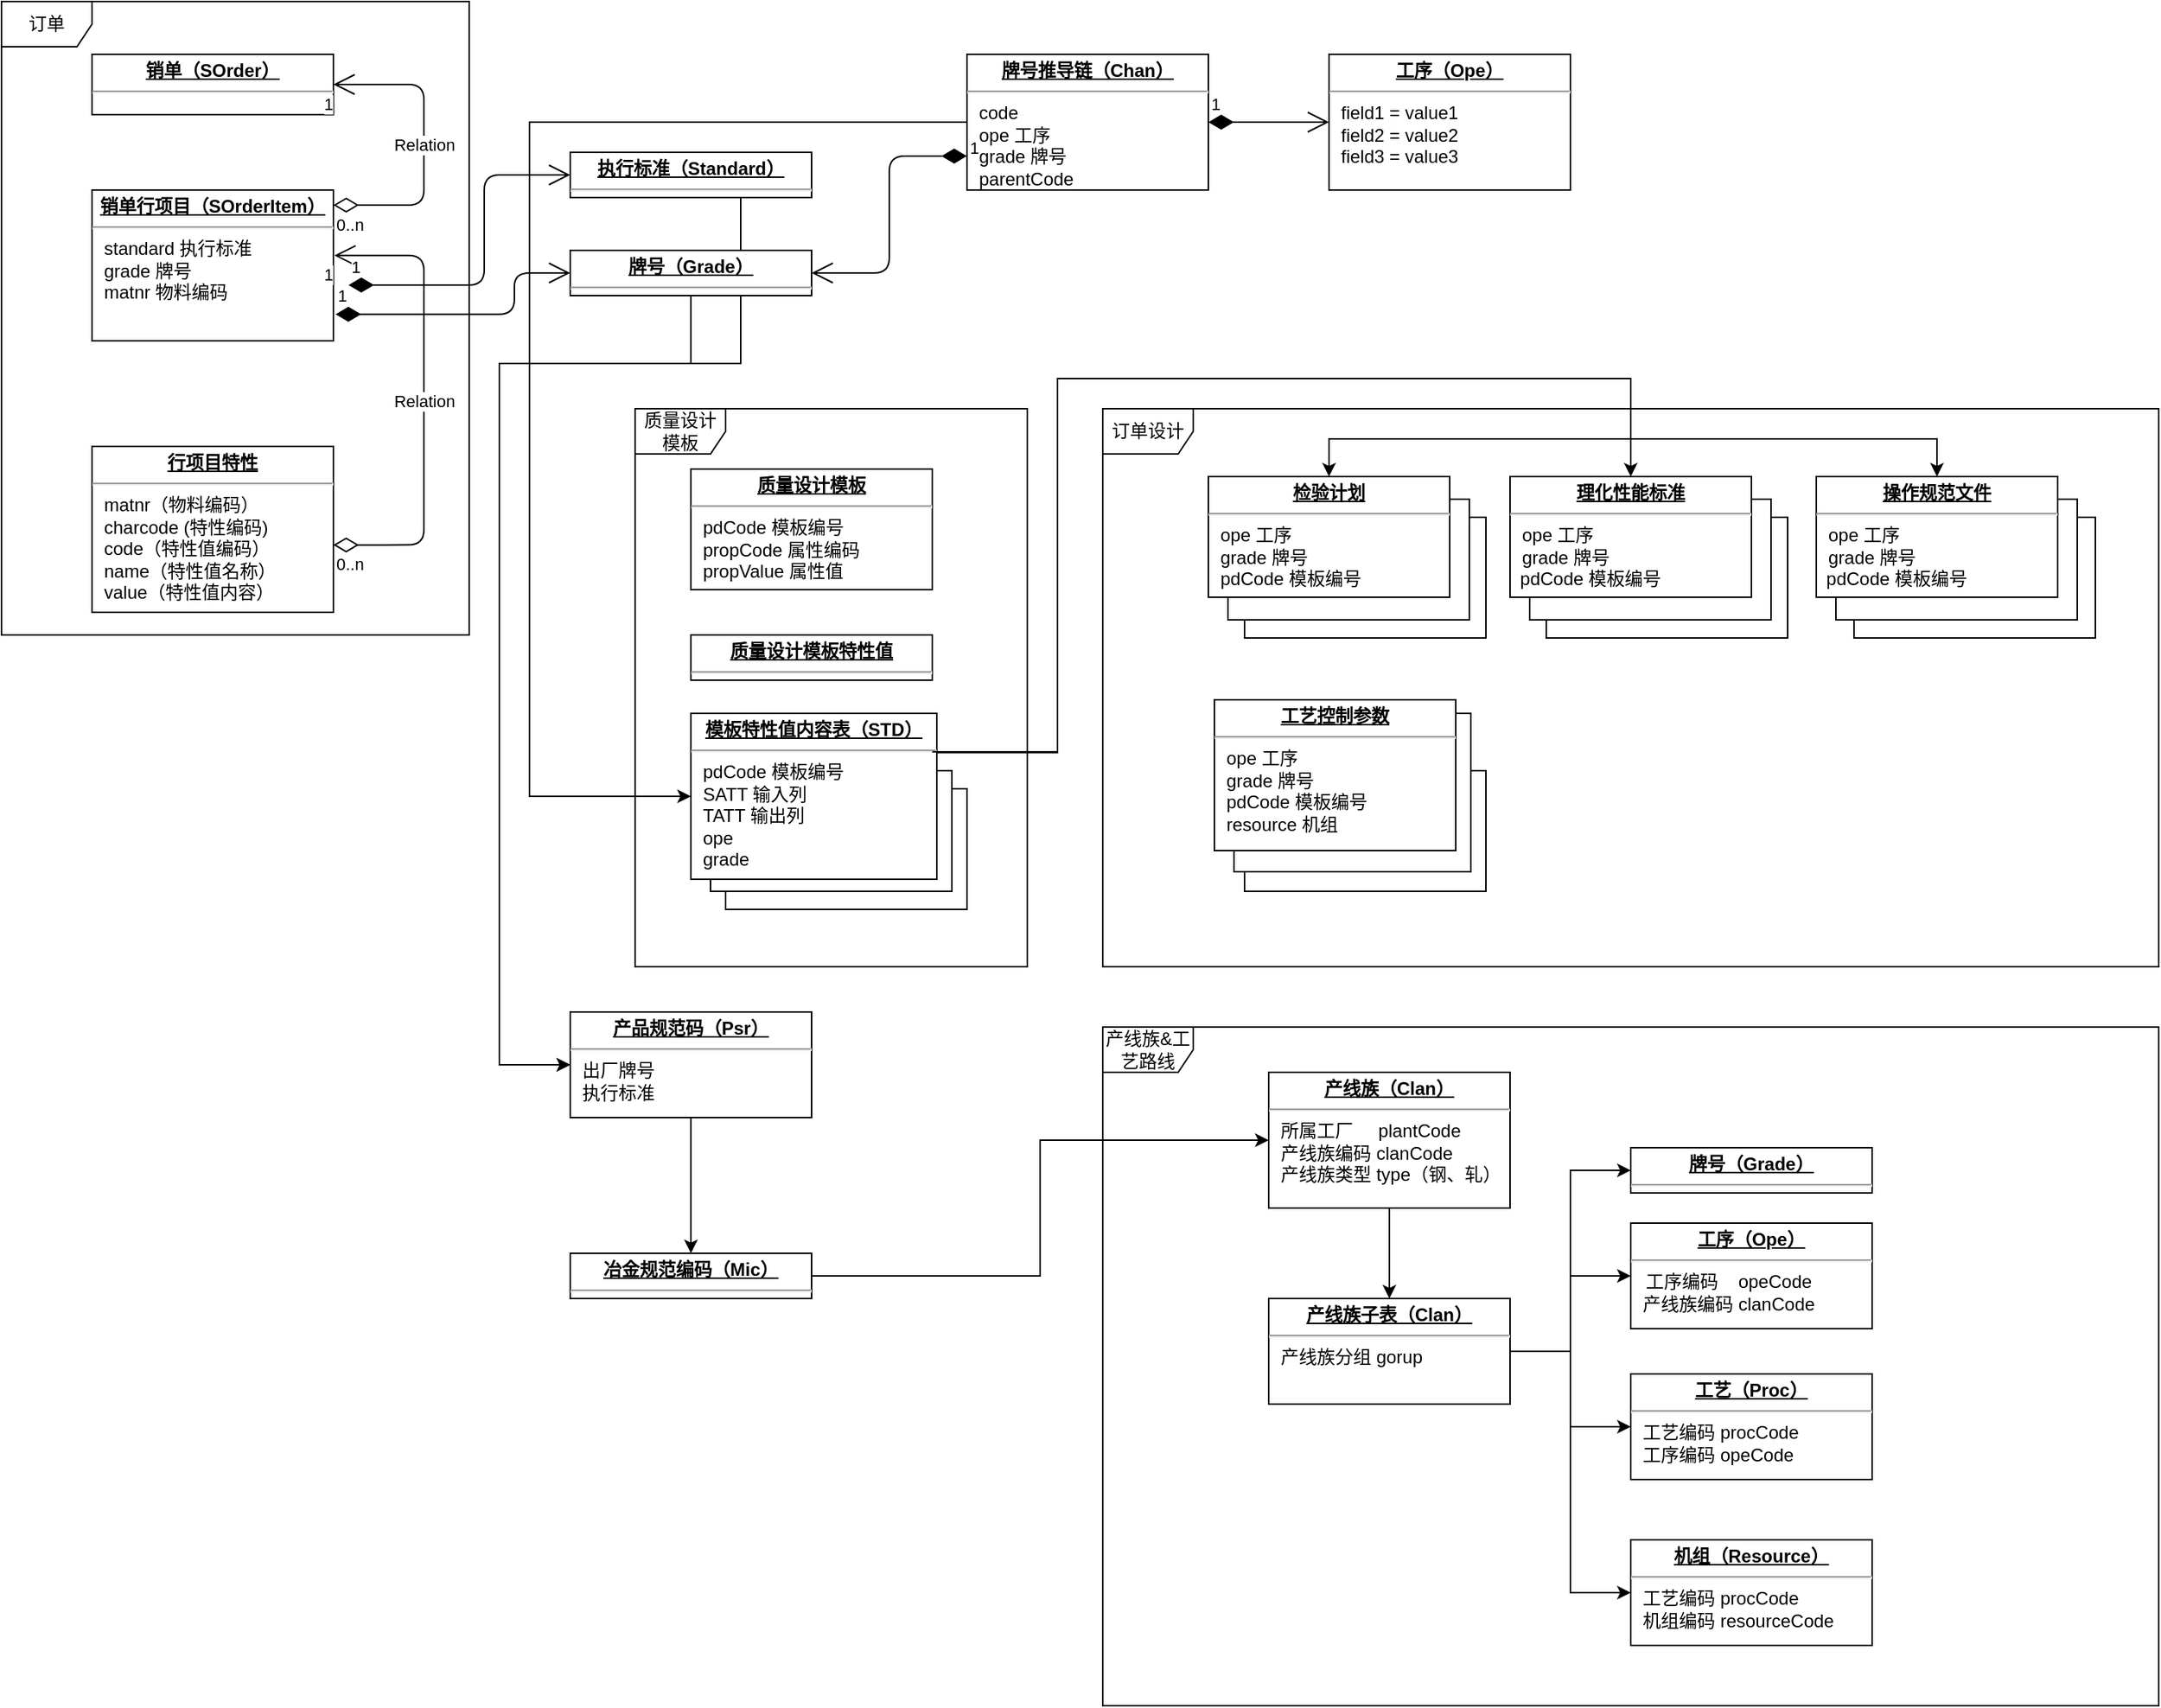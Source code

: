 <mxfile version="14.7.0" type="github">
  <diagram id="wDkvw0Li7lhQuUnuCopA" name="Page-1">
    <mxGraphModel dx="2310" dy="783" grid="1" gridSize="10" guides="1" tooltips="1" connect="1" arrows="1" fold="1" page="1" pageScale="1" pageWidth="827" pageHeight="1169" math="0" shadow="0">
      <root>
        <mxCell id="0" />
        <mxCell id="1" parent="0" />
        <mxCell id="6O5M4Bmvst82YMktr0bX-34" value="产线族&amp;amp;工艺路线" style="shape=umlFrame;whiteSpace=wrap;html=1;" vertex="1" parent="1">
          <mxGeometry x="-60" y="770" width="700" height="450" as="geometry" />
        </mxCell>
        <mxCell id="6O5M4Bmvst82YMktr0bX-16" value="订单设计" style="shape=umlFrame;whiteSpace=wrap;html=1;" vertex="1" parent="1">
          <mxGeometry x="-60" y="360" width="700" height="370" as="geometry" />
        </mxCell>
        <mxCell id="6O5M4Bmvst82YMktr0bX-15" value="质量设计模板" style="shape=umlFrame;whiteSpace=wrap;html=1;" vertex="1" parent="1">
          <mxGeometry x="-370" y="360" width="260" height="370" as="geometry" />
        </mxCell>
        <mxCell id="6O5M4Bmvst82YMktr0bX-14" value="Object" style="html=1;" vertex="1" parent="1">
          <mxGeometry x="-310" y="612" width="160" height="80" as="geometry" />
        </mxCell>
        <mxCell id="6O5M4Bmvst82YMktr0bX-13" value="Object" style="html=1;" vertex="1" parent="1">
          <mxGeometry x="-320" y="600" width="160" height="80" as="geometry" />
        </mxCell>
        <mxCell id="6O5M4Bmvst82YMktr0bX-7" value="Object" style="html=1;" vertex="1" parent="1">
          <mxGeometry x="234" y="432" width="160" height="80" as="geometry" />
        </mxCell>
        <mxCell id="6O5M4Bmvst82YMktr0bX-8" value="Object" style="html=1;" vertex="1" parent="1">
          <mxGeometry x="223" y="420" width="160" height="80" as="geometry" />
        </mxCell>
        <mxCell id="6O5M4Bmvst82YMktr0bX-9" value="Object" style="html=1;" vertex="1" parent="1">
          <mxGeometry x="438" y="432" width="160" height="80" as="geometry" />
        </mxCell>
        <mxCell id="6O5M4Bmvst82YMktr0bX-10" value="Object" style="html=1;" vertex="1" parent="1">
          <mxGeometry x="426" y="420" width="160" height="80" as="geometry" />
        </mxCell>
        <mxCell id="6O5M4Bmvst82YMktr0bX-6" value="Object" style="html=1;" vertex="1" parent="1">
          <mxGeometry x="34" y="432" width="160" height="80" as="geometry" />
        </mxCell>
        <mxCell id="6O5M4Bmvst82YMktr0bX-3" value="Object" style="html=1;" vertex="1" parent="1">
          <mxGeometry x="23" y="420" width="160" height="80" as="geometry" />
        </mxCell>
        <mxCell id="6O5M4Bmvst82YMktr0bX-1" value="订单" style="shape=umlFrame;whiteSpace=wrap;html=1;" vertex="1" parent="1">
          <mxGeometry x="-790" y="90" width="310" height="420" as="geometry" />
        </mxCell>
        <mxCell id="4ImDhPs0vx_Z9GY7AcT3-2" value="&lt;p style=&quot;margin: 0px ; margin-top: 4px ; text-align: center ; text-decoration: underline&quot;&gt;&lt;b&gt;工序（Ope）&lt;/b&gt;&lt;/p&gt;&lt;hr&gt;&lt;p style=&quot;margin: 0px ; margin-left: 8px&quot;&gt;field1 = value1&lt;br&gt;field2 = value2&lt;br&gt;field3 = value3&lt;/p&gt;" style="verticalAlign=top;align=left;overflow=fill;fontSize=12;fontFamily=Helvetica;html=1;" parent="1" vertex="1">
          <mxGeometry x="90" y="125" width="160" height="90" as="geometry" />
        </mxCell>
        <mxCell id="6O5M4Bmvst82YMktr0bX-17" style="edgeStyle=orthogonalEdgeStyle;rounded=0;orthogonalLoop=1;jettySize=auto;html=1;entryX=0;entryY=0.5;entryDx=0;entryDy=0;" edge="1" parent="1" source="4ImDhPs0vx_Z9GY7AcT3-14" target="6O5M4Bmvst82YMktr0bX-12">
          <mxGeometry relative="1" as="geometry">
            <mxPoint x="-440" y="609" as="targetPoint" />
            <Array as="points">
              <mxPoint x="-440" y="170" />
              <mxPoint x="-440" y="617" />
            </Array>
          </mxGeometry>
        </mxCell>
        <mxCell id="4ImDhPs0vx_Z9GY7AcT3-14" value="&lt;p style=&quot;margin: 0px ; margin-top: 4px ; text-align: center ; text-decoration: underline&quot;&gt;&lt;b&gt;牌号推导链（Chan）&lt;/b&gt;&lt;/p&gt;&lt;hr&gt;&lt;p style=&quot;margin: 0px ; margin-left: 8px&quot;&gt;code&lt;/p&gt;&lt;p style=&quot;margin: 0px ; margin-left: 8px&quot;&gt;ope 工序&lt;br&gt;grade 牌号&lt;/p&gt;&lt;p style=&quot;margin: 0px ; margin-left: 8px&quot;&gt;parentCode&lt;/p&gt;" style="verticalAlign=top;align=left;overflow=fill;fontSize=12;fontFamily=Helvetica;html=1;" parent="1" vertex="1">
          <mxGeometry x="-150" y="125" width="160" height="90" as="geometry" />
        </mxCell>
        <mxCell id="4ImDhPs0vx_Z9GY7AcT3-18" value="1" style="endArrow=open;html=1;endSize=12;startArrow=diamondThin;startSize=14;startFill=1;edgeStyle=orthogonalEdgeStyle;align=left;verticalAlign=bottom;entryX=0;entryY=0.5;entryDx=0;entryDy=0;exitX=1;exitY=0.5;exitDx=0;exitDy=0;" parent="1" source="4ImDhPs0vx_Z9GY7AcT3-14" target="4ImDhPs0vx_Z9GY7AcT3-2" edge="1">
          <mxGeometry x="-1" y="3" relative="1" as="geometry">
            <mxPoint x="20" y="190" as="sourcePoint" />
            <mxPoint x="10" y="315" as="targetPoint" />
          </mxGeometry>
        </mxCell>
        <mxCell id="6O5M4Bmvst82YMktr0bX-22" style="edgeStyle=orthogonalEdgeStyle;rounded=0;orthogonalLoop=1;jettySize=auto;html=1;exitX=0.25;exitY=1;exitDx=0;exitDy=0;entryX=0;entryY=0.5;entryDx=0;entryDy=0;" edge="1" parent="1" source="4ImDhPs0vx_Z9GY7AcT3-31" target="6O5M4Bmvst82YMktr0bX-21">
          <mxGeometry relative="1" as="geometry">
            <Array as="points">
              <mxPoint x="-300" y="220" />
              <mxPoint x="-300" y="330" />
              <mxPoint x="-460" y="330" />
              <mxPoint x="-460" y="795" />
            </Array>
          </mxGeometry>
        </mxCell>
        <mxCell id="4ImDhPs0vx_Z9GY7AcT3-31" value="&lt;p style=&quot;margin: 0px ; margin-top: 4px ; text-align: center ; text-decoration: underline&quot;&gt;&lt;b&gt;执行标准（Standard）&lt;/b&gt;&lt;/p&gt;&lt;hr&gt;&lt;p style=&quot;margin: 0px ; margin-left: 8px&quot;&gt;&lt;br&gt;&lt;/p&gt;" style="verticalAlign=top;align=left;overflow=fill;fontSize=12;fontFamily=Helvetica;html=1;" parent="1" vertex="1">
          <mxGeometry x="-413" y="190" width="160" height="30" as="geometry" />
        </mxCell>
        <mxCell id="4ImDhPs0vx_Z9GY7AcT3-32" value="&lt;p style=&quot;margin: 0px ; margin-top: 4px ; text-align: center ; text-decoration: underline&quot;&gt;&lt;b&gt;销单（SOrder）&lt;/b&gt;&lt;/p&gt;&lt;hr&gt;&lt;p style=&quot;margin: 0px ; margin-left: 8px&quot;&gt;&lt;br&gt;&lt;/p&gt;" style="verticalAlign=top;align=left;overflow=fill;fontSize=12;fontFamily=Helvetica;html=1;" parent="1" vertex="1">
          <mxGeometry x="-730" y="125" width="160" height="40" as="geometry" />
        </mxCell>
        <mxCell id="4ImDhPs0vx_Z9GY7AcT3-33" value="&lt;p style=&quot;margin: 0px ; margin-top: 4px ; text-align: center ; text-decoration: underline&quot;&gt;&lt;b&gt;销单行项目（SOrderItem）&lt;/b&gt;&lt;/p&gt;&lt;hr&gt;&lt;p style=&quot;margin: 0px ; margin-left: 8px&quot;&gt;standard 执行标准&lt;br&gt;grade 牌号&lt;br&gt;&lt;/p&gt;&lt;p style=&quot;margin: 0px ; margin-left: 8px&quot;&gt;matnr 物料编码&lt;/p&gt;" style="verticalAlign=top;align=left;overflow=fill;fontSize=12;fontFamily=Helvetica;html=1;" parent="1" vertex="1">
          <mxGeometry x="-730" y="215" width="160" height="100" as="geometry" />
        </mxCell>
        <mxCell id="4ImDhPs0vx_Z9GY7AcT3-34" value="Relation" style="endArrow=open;html=1;endSize=12;startArrow=diamondThin;startSize=14;startFill=0;edgeStyle=orthogonalEdgeStyle;entryX=1;entryY=0.5;entryDx=0;entryDy=0;exitX=1;exitY=0.1;exitDx=0;exitDy=0;exitPerimeter=0;" parent="1" source="4ImDhPs0vx_Z9GY7AcT3-33" target="4ImDhPs0vx_Z9GY7AcT3-32" edge="1">
          <mxGeometry relative="1" as="geometry">
            <mxPoint x="-340" y="510" as="sourcePoint" />
            <mxPoint x="-180" y="510" as="targetPoint" />
            <Array as="points">
              <mxPoint x="-510" y="225" />
              <mxPoint x="-510" y="145" />
            </Array>
          </mxGeometry>
        </mxCell>
        <mxCell id="4ImDhPs0vx_Z9GY7AcT3-35" value="0..n" style="edgeLabel;resizable=0;html=1;align=left;verticalAlign=top;" parent="4ImDhPs0vx_Z9GY7AcT3-34" connectable="0" vertex="1">
          <mxGeometry x="-1" relative="1" as="geometry" />
        </mxCell>
        <mxCell id="4ImDhPs0vx_Z9GY7AcT3-36" value="1" style="edgeLabel;resizable=0;html=1;align=right;verticalAlign=top;" parent="4ImDhPs0vx_Z9GY7AcT3-34" connectable="0" vertex="1">
          <mxGeometry x="1" relative="1" as="geometry" />
        </mxCell>
        <mxCell id="4ImDhPs0vx_Z9GY7AcT3-37" value="&lt;p style=&quot;margin: 0px ; margin-top: 4px ; text-align: center ; text-decoration: underline&quot;&gt;&lt;b&gt;行项目特性&lt;/b&gt;&lt;/p&gt;&lt;hr&gt;&lt;p style=&quot;margin: 0px ; margin-left: 8px&quot;&gt;matnr（物料编码）&lt;/p&gt;&lt;p style=&quot;margin: 0px ; margin-left: 8px&quot;&gt;charcode (特性编码)&lt;/p&gt;&lt;p style=&quot;margin: 0px ; margin-left: 8px&quot;&gt;code（特性值编码）&lt;br&gt;name（特性值名称）&lt;br&gt;value（特性值内容）&lt;/p&gt;" style="verticalAlign=top;align=left;overflow=fill;fontSize=12;fontFamily=Helvetica;html=1;" parent="1" vertex="1">
          <mxGeometry x="-730" y="385" width="160" height="110" as="geometry" />
        </mxCell>
        <mxCell id="4ImDhPs0vx_Z9GY7AcT3-38" value="Relation" style="endArrow=open;html=1;endSize=12;startArrow=diamondThin;startSize=14;startFill=0;edgeStyle=orthogonalEdgeStyle;exitX=1;exitY=0.594;exitDx=0;exitDy=0;exitPerimeter=0;entryX=1.004;entryY=0.434;entryDx=0;entryDy=0;entryPerimeter=0;" parent="1" source="4ImDhPs0vx_Z9GY7AcT3-37" target="4ImDhPs0vx_Z9GY7AcT3-33" edge="1">
          <mxGeometry relative="1" as="geometry">
            <mxPoint x="-410" y="417.5" as="sourcePoint" />
            <mxPoint x="-630" y="260" as="targetPoint" />
            <Array as="points">
              <mxPoint x="-510" y="450" />
              <mxPoint x="-510" y="258" />
            </Array>
          </mxGeometry>
        </mxCell>
        <mxCell id="4ImDhPs0vx_Z9GY7AcT3-39" value="0..n" style="edgeLabel;resizable=0;html=1;align=left;verticalAlign=top;" parent="4ImDhPs0vx_Z9GY7AcT3-38" connectable="0" vertex="1">
          <mxGeometry x="-1" relative="1" as="geometry" />
        </mxCell>
        <mxCell id="4ImDhPs0vx_Z9GY7AcT3-40" value="1" style="edgeLabel;resizable=0;html=1;align=right;verticalAlign=top;" parent="4ImDhPs0vx_Z9GY7AcT3-38" connectable="0" vertex="1">
          <mxGeometry x="1" relative="1" as="geometry" />
        </mxCell>
        <mxCell id="6O5M4Bmvst82YMktr0bX-23" style="edgeStyle=orthogonalEdgeStyle;rounded=0;orthogonalLoop=1;jettySize=auto;html=1;entryX=0;entryY=0.5;entryDx=0;entryDy=0;" edge="1" parent="1" source="1j3gliMTqgzObGHV8MeY-1" target="6O5M4Bmvst82YMktr0bX-21">
          <mxGeometry relative="1" as="geometry">
            <mxPoint x="-420.0" y="830" as="targetPoint" />
            <Array as="points">
              <mxPoint x="-333" y="330" />
              <mxPoint x="-460" y="330" />
              <mxPoint x="-460" y="795" />
            </Array>
          </mxGeometry>
        </mxCell>
        <mxCell id="1j3gliMTqgzObGHV8MeY-1" value="&lt;p style=&quot;margin: 0px ; margin-top: 4px ; text-align: center ; text-decoration: underline&quot;&gt;&lt;b&gt;牌号（Grade）&lt;/b&gt;&lt;/p&gt;&lt;hr&gt;&lt;p style=&quot;margin: 0px ; margin-left: 8px&quot;&gt;&lt;br&gt;&lt;/p&gt;" style="verticalAlign=top;align=left;overflow=fill;fontSize=12;fontFamily=Helvetica;html=1;" parent="1" vertex="1">
          <mxGeometry x="-413" y="255" width="160" height="30" as="geometry" />
        </mxCell>
        <mxCell id="1j3gliMTqgzObGHV8MeY-4" value="1" style="endArrow=open;html=1;endSize=12;startArrow=diamondThin;startSize=14;startFill=1;edgeStyle=orthogonalEdgeStyle;align=left;verticalAlign=bottom;entryX=0;entryY=0.5;entryDx=0;entryDy=0;" parent="1" target="4ImDhPs0vx_Z9GY7AcT3-31" edge="1">
          <mxGeometry x="-1" y="3" relative="1" as="geometry">
            <mxPoint x="-560" y="278" as="sourcePoint" />
            <mxPoint x="-260" y="70" as="targetPoint" />
            <Array as="points">
              <mxPoint x="-470" y="278" />
              <mxPoint x="-470" y="205" />
            </Array>
          </mxGeometry>
        </mxCell>
        <mxCell id="1j3gliMTqgzObGHV8MeY-8" value="1" style="endArrow=open;html=1;endSize=12;startArrow=diamondThin;startSize=14;startFill=1;edgeStyle=orthogonalEdgeStyle;align=left;verticalAlign=bottom;exitX=0;exitY=0.75;exitDx=0;exitDy=0;entryX=1;entryY=0.5;entryDx=0;entryDy=0;" parent="1" source="4ImDhPs0vx_Z9GY7AcT3-14" target="1j3gliMTqgzObGHV8MeY-1" edge="1">
          <mxGeometry x="-1" y="3" relative="1" as="geometry">
            <mxPoint x="-90" y="400.03" as="sourcePoint" />
            <mxPoint x="90" y="422.53" as="targetPoint" />
          </mxGeometry>
        </mxCell>
        <mxCell id="1j3gliMTqgzObGHV8MeY-9" value="&lt;p style=&quot;margin: 0px ; margin-top: 4px ; text-align: center ; text-decoration: underline&quot;&gt;&lt;b&gt;检验计划&lt;/b&gt;&lt;/p&gt;&lt;hr&gt;&lt;p style=&quot;margin: 0px ; margin-left: 8px&quot;&gt;ope 工序&lt;br&gt;grade 牌号&lt;br&gt;&lt;/p&gt;&lt;p style=&quot;margin: 0px ; margin-left: 8px&quot;&gt;pdCode 模板编号&lt;/p&gt;" style="verticalAlign=top;align=left;overflow=fill;fontSize=12;fontFamily=Helvetica;html=1;" parent="1" vertex="1">
          <mxGeometry x="10" y="405" width="160" height="80" as="geometry" />
        </mxCell>
        <mxCell id="1j3gliMTqgzObGHV8MeY-10" value="&lt;p style=&quot;margin: 0px ; margin-top: 4px ; text-align: center ; text-decoration: underline&quot;&gt;&lt;b&gt;理化性能标准&lt;/b&gt;&lt;/p&gt;&lt;hr&gt;&lt;p style=&quot;margin: 0px ; margin-left: 8px&quot;&gt;ope 工序&lt;br&gt;grade 牌号&lt;br&gt;&lt;/p&gt;&lt;p style=&quot;margin: 0px ; margin-left: 8px&quot;&gt;&lt;/p&gt;&amp;nbsp; pdCode 模板编号" style="verticalAlign=top;align=left;overflow=fill;fontSize=12;fontFamily=Helvetica;html=1;" parent="1" vertex="1">
          <mxGeometry x="210" y="405" width="160" height="80" as="geometry" />
        </mxCell>
        <mxCell id="1j3gliMTqgzObGHV8MeY-12" value="&lt;p style=&quot;margin: 0px ; margin-top: 4px ; text-align: center ; text-decoration: underline&quot;&gt;&lt;b&gt;操作规范文件&lt;/b&gt;&lt;/p&gt;&lt;hr&gt;&lt;p style=&quot;margin: 0px ; margin-left: 8px&quot;&gt;ope 工序&lt;br&gt;grade 牌号&lt;/p&gt;&amp;nbsp; pdCode 模板编号" style="verticalAlign=top;align=left;overflow=fill;fontSize=12;fontFamily=Helvetica;html=1;" parent="1" vertex="1">
          <mxGeometry x="413" y="405" width="160" height="80" as="geometry" />
        </mxCell>
        <mxCell id="1j3gliMTqgzObGHV8MeY-21" value="&lt;p style=&quot;margin: 0px ; margin-top: 4px ; text-align: center ; text-decoration: underline&quot;&gt;&lt;b&gt;质量设计模板&lt;/b&gt;&lt;/p&gt;&lt;hr&gt;&lt;p style=&quot;margin: 0px ; margin-left: 8px&quot;&gt;pdCode 模板编号&lt;/p&gt;&lt;p style=&quot;margin: 0px ; margin-left: 8px&quot;&gt;propCode 属性编码&lt;br&gt;&lt;/p&gt;&lt;p style=&quot;margin: 0px ; margin-left: 8px&quot;&gt;propValue 属性值&lt;br&gt;&lt;/p&gt;" style="verticalAlign=top;align=left;overflow=fill;fontSize=12;fontFamily=Helvetica;html=1;" parent="1" vertex="1">
          <mxGeometry x="-333" y="400" width="160" height="80" as="geometry" />
        </mxCell>
        <mxCell id="1j3gliMTqgzObGHV8MeY-22" value="&lt;p style=&quot;margin: 0px ; margin-top: 4px ; text-align: center ; text-decoration: underline&quot;&gt;&lt;b&gt;质量设计模板特性值&lt;/b&gt;&lt;/p&gt;&lt;hr&gt;&lt;p style=&quot;margin: 0px ; margin-left: 8px&quot;&gt;&lt;br&gt;&lt;/p&gt;" style="verticalAlign=top;align=left;overflow=fill;fontSize=12;fontFamily=Helvetica;html=1;" parent="1" vertex="1">
          <mxGeometry x="-333" y="510" width="160" height="30" as="geometry" />
        </mxCell>
        <mxCell id="6O5M4Bmvst82YMktr0bX-2" value="1" style="endArrow=open;html=1;endSize=12;startArrow=diamondThin;startSize=14;startFill=1;edgeStyle=orthogonalEdgeStyle;align=left;verticalAlign=bottom;entryX=0;entryY=0.5;entryDx=0;entryDy=0;exitX=1.009;exitY=0.824;exitDx=0;exitDy=0;exitPerimeter=0;" edge="1" parent="1" source="4ImDhPs0vx_Z9GY7AcT3-33" target="1j3gliMTqgzObGHV8MeY-1">
          <mxGeometry x="-1" y="3" relative="1" as="geometry">
            <mxPoint x="-550" y="288" as="sourcePoint" />
            <mxPoint x="-360" y="210" as="targetPoint" />
            <Array as="points">
              <mxPoint x="-450" y="297" />
              <mxPoint x="-450" y="270" />
            </Array>
          </mxGeometry>
        </mxCell>
        <mxCell id="6O5M4Bmvst82YMktr0bX-18" style="edgeStyle=orthogonalEdgeStyle;rounded=0;orthogonalLoop=1;jettySize=auto;html=1;entryX=0.5;entryY=0;entryDx=0;entryDy=0;exitX=1;exitY=0.25;exitDx=0;exitDy=0;" edge="1" parent="1" source="6O5M4Bmvst82YMktr0bX-12" target="1j3gliMTqgzObGHV8MeY-9">
          <mxGeometry relative="1" as="geometry">
            <mxPoint x="110" y="670" as="targetPoint" />
            <Array as="points">
              <mxPoint x="-90" y="588" />
              <mxPoint x="-90" y="340" />
              <mxPoint x="290" y="340" />
              <mxPoint x="290" y="380" />
              <mxPoint x="90" y="380" />
            </Array>
          </mxGeometry>
        </mxCell>
        <mxCell id="6O5M4Bmvst82YMktr0bX-12" value="&lt;p style=&quot;margin: 0px ; margin-top: 4px ; text-align: center ; text-decoration: underline&quot;&gt;&lt;b&gt;模板特性值内容表（STD）&lt;/b&gt;&lt;/p&gt;&lt;hr&gt;&lt;p style=&quot;margin: 0px ; margin-left: 8px&quot;&gt;pdCode 模板编号&lt;br&gt;SATT 输入列&lt;br&gt;TATT 输出列&lt;/p&gt;&lt;p style=&quot;margin: 0px ; margin-left: 8px&quot;&gt;ope&lt;/p&gt;&lt;p style=&quot;margin: 0px ; margin-left: 8px&quot;&gt;grade&lt;/p&gt;" style="verticalAlign=top;align=left;overflow=fill;fontSize=12;fontFamily=Helvetica;html=1;" vertex="1" parent="1">
          <mxGeometry x="-333" y="562" width="163" height="110" as="geometry" />
        </mxCell>
        <mxCell id="6O5M4Bmvst82YMktr0bX-20" style="edgeStyle=orthogonalEdgeStyle;rounded=0;orthogonalLoop=1;jettySize=auto;html=1;entryX=0.5;entryY=0;entryDx=0;entryDy=0;exitX=1;exitY=0.25;exitDx=0;exitDy=0;" edge="1" parent="1">
          <mxGeometry relative="1" as="geometry">
            <mxPoint x="493" y="405" as="targetPoint" />
            <mxPoint x="-173" y="587.5" as="sourcePoint" />
            <Array as="points">
              <mxPoint x="-90" y="588" />
              <mxPoint x="-90" y="340" />
              <mxPoint x="290" y="340" />
              <mxPoint x="290" y="380" />
              <mxPoint x="493" y="380" />
            </Array>
          </mxGeometry>
        </mxCell>
        <mxCell id="6O5M4Bmvst82YMktr0bX-19" style="edgeStyle=orthogonalEdgeStyle;rounded=0;orthogonalLoop=1;jettySize=auto;html=1;exitX=1;exitY=0.25;exitDx=0;exitDy=0;" edge="1" parent="1" source="6O5M4Bmvst82YMktr0bX-12">
          <mxGeometry relative="1" as="geometry">
            <mxPoint x="290" y="405" as="targetPoint" />
            <mxPoint x="-163" y="597.5" as="sourcePoint" />
            <Array as="points">
              <mxPoint x="-170" y="588" />
              <mxPoint x="-90" y="588" />
              <mxPoint x="-90" y="340" />
              <mxPoint x="290" y="340" />
            </Array>
          </mxGeometry>
        </mxCell>
        <mxCell id="6O5M4Bmvst82YMktr0bX-25" style="edgeStyle=orthogonalEdgeStyle;rounded=0;orthogonalLoop=1;jettySize=auto;html=1;entryX=0.5;entryY=0;entryDx=0;entryDy=0;" edge="1" parent="1" source="6O5M4Bmvst82YMktr0bX-21" target="6O5M4Bmvst82YMktr0bX-24">
          <mxGeometry relative="1" as="geometry" />
        </mxCell>
        <mxCell id="6O5M4Bmvst82YMktr0bX-21" value="&lt;p style=&quot;margin: 0px ; margin-top: 4px ; text-align: center ; text-decoration: underline&quot;&gt;&lt;b&gt;产品规范码（Psr）&lt;/b&gt;&lt;/p&gt;&lt;hr&gt;&lt;p style=&quot;margin: 0px ; margin-left: 8px&quot;&gt;出厂牌号&lt;/p&gt;&lt;p style=&quot;margin: 0px ; margin-left: 8px&quot;&gt;执行标准&lt;/p&gt;" style="verticalAlign=top;align=left;overflow=fill;fontSize=12;fontFamily=Helvetica;html=1;" vertex="1" parent="1">
          <mxGeometry x="-413" y="760" width="160" height="70" as="geometry" />
        </mxCell>
        <mxCell id="6O5M4Bmvst82YMktr0bX-32" value="" style="edgeStyle=orthogonalEdgeStyle;rounded=0;orthogonalLoop=1;jettySize=auto;html=1;entryX=0;entryY=0.5;entryDx=0;entryDy=0;" edge="1" parent="1" source="6O5M4Bmvst82YMktr0bX-24" target="6O5M4Bmvst82YMktr0bX-33">
          <mxGeometry relative="1" as="geometry">
            <mxPoint x="-153" y="915" as="targetPoint" />
          </mxGeometry>
        </mxCell>
        <mxCell id="6O5M4Bmvst82YMktr0bX-24" value="&lt;p style=&quot;margin: 0px ; margin-top: 4px ; text-align: center ; text-decoration: underline&quot;&gt;&lt;b&gt;冶金规范编码（Mic）&lt;/b&gt;&lt;/p&gt;&lt;hr&gt;&lt;p style=&quot;margin: 0px ; margin-left: 8px&quot;&gt;&lt;br&gt;&lt;/p&gt;" style="verticalAlign=top;align=left;overflow=fill;fontSize=12;fontFamily=Helvetica;html=1;" vertex="1" parent="1">
          <mxGeometry x="-413" y="920" width="160" height="30" as="geometry" />
        </mxCell>
        <mxCell id="6O5M4Bmvst82YMktr0bX-26" value="Object" style="html=1;" vertex="1" parent="1">
          <mxGeometry x="34" y="600" width="160" height="80" as="geometry" />
        </mxCell>
        <mxCell id="6O5M4Bmvst82YMktr0bX-27" value="Object" style="html=1;" vertex="1" parent="1">
          <mxGeometry x="27" y="562" width="157" height="105" as="geometry" />
        </mxCell>
        <mxCell id="6O5M4Bmvst82YMktr0bX-28" value="&lt;p style=&quot;margin: 0px ; margin-top: 4px ; text-align: center ; text-decoration: underline&quot;&gt;&lt;b&gt;工艺控制参数&lt;/b&gt;&lt;/p&gt;&lt;hr&gt;&lt;p style=&quot;margin: 0px ; margin-left: 8px&quot;&gt;ope 工序&lt;br&gt;grade 牌号&lt;br&gt;&lt;/p&gt;&lt;p style=&quot;margin: 0px ; margin-left: 8px&quot;&gt;pdCode 模板编号&lt;/p&gt;&lt;p style=&quot;margin: 0px ; margin-left: 8px&quot;&gt;resource 机组&lt;/p&gt;" style="verticalAlign=top;align=left;overflow=fill;fontSize=12;fontFamily=Helvetica;html=1;" vertex="1" parent="1">
          <mxGeometry x="14" y="553" width="160" height="100" as="geometry" />
        </mxCell>
        <mxCell id="6O5M4Bmvst82YMktr0bX-39" value="" style="edgeStyle=orthogonalEdgeStyle;rounded=0;orthogonalLoop=1;jettySize=auto;html=1;" edge="1" parent="1" source="6O5M4Bmvst82YMktr0bX-33" target="6O5M4Bmvst82YMktr0bX-38">
          <mxGeometry relative="1" as="geometry" />
        </mxCell>
        <mxCell id="6O5M4Bmvst82YMktr0bX-33" value="&lt;p style=&quot;margin: 0px ; margin-top: 4px ; text-align: center ; text-decoration: underline&quot;&gt;&lt;b&gt;产线族（Clan）&lt;/b&gt;&lt;/p&gt;&lt;hr&gt;&lt;p style=&quot;margin: 0px ; margin-left: 8px&quot;&gt;所属工厂&amp;nbsp; &amp;nbsp; &amp;nbsp;plantCode&lt;/p&gt;&lt;p style=&quot;margin: 0px ; margin-left: 8px&quot;&gt;产线族编码 clanCode&lt;/p&gt;&lt;p style=&quot;margin: 0px ; margin-left: 8px&quot;&gt;产线族类型 type（钢、轧）&lt;/p&gt;" style="verticalAlign=top;align=left;overflow=fill;fontSize=12;fontFamily=Helvetica;html=1;" vertex="1" parent="1">
          <mxGeometry x="50" y="800" width="160" height="90" as="geometry" />
        </mxCell>
        <mxCell id="6O5M4Bmvst82YMktr0bX-35" value="&lt;p style=&quot;margin: 0px ; margin-top: 4px ; text-align: center ; text-decoration: underline&quot;&gt;&lt;b&gt;工序（Ope）&lt;/b&gt;&lt;/p&gt;&lt;hr&gt;&amp;nbsp; &amp;nbsp;工序编码&amp;nbsp; &amp;nbsp; opeCode&lt;br&gt;&lt;p style=&quot;margin: 0px ; margin-left: 8px&quot;&gt;产线族编码 clanCode&amp;nbsp;&lt;/p&gt;" style="verticalAlign=top;align=left;overflow=fill;fontSize=12;fontFamily=Helvetica;html=1;" vertex="1" parent="1">
          <mxGeometry x="290" y="900" width="160" height="70" as="geometry" />
        </mxCell>
        <mxCell id="6O5M4Bmvst82YMktr0bX-36" value="&lt;p style=&quot;margin: 0px ; margin-top: 4px ; text-align: center ; text-decoration: underline&quot;&gt;&lt;b&gt;工艺（Proc）&lt;/b&gt;&lt;/p&gt;&lt;hr&gt;&lt;p style=&quot;margin: 0px ; margin-left: 8px&quot;&gt;工艺编码 procCode&lt;/p&gt;&lt;p style=&quot;margin: 0px ; margin-left: 8px&quot;&gt;工序编码 opeCode&lt;/p&gt;" style="verticalAlign=top;align=left;overflow=fill;fontSize=12;fontFamily=Helvetica;html=1;" vertex="1" parent="1">
          <mxGeometry x="290" y="1000" width="160" height="70" as="geometry" />
        </mxCell>
        <mxCell id="6O5M4Bmvst82YMktr0bX-37" value="&lt;p style=&quot;margin: 0px ; margin-top: 4px ; text-align: center ; text-decoration: underline&quot;&gt;&lt;b&gt;机组（Resource）&lt;/b&gt;&lt;/p&gt;&lt;hr&gt;&lt;p style=&quot;margin: 0px ; margin-left: 8px&quot;&gt;工艺编码 procCode&lt;/p&gt;&lt;p style=&quot;margin: 0px ; margin-left: 8px&quot;&gt;机组编码 resourceCode&lt;/p&gt;" style="verticalAlign=top;align=left;overflow=fill;fontSize=12;fontFamily=Helvetica;html=1;" vertex="1" parent="1">
          <mxGeometry x="290" y="1110" width="160" height="70" as="geometry" />
        </mxCell>
        <mxCell id="6O5M4Bmvst82YMktr0bX-40" style="edgeStyle=orthogonalEdgeStyle;rounded=0;orthogonalLoop=1;jettySize=auto;html=1;entryX=0;entryY=0.5;entryDx=0;entryDy=0;" edge="1" parent="1" source="6O5M4Bmvst82YMktr0bX-38" target="6O5M4Bmvst82YMktr0bX-35">
          <mxGeometry relative="1" as="geometry" />
        </mxCell>
        <mxCell id="6O5M4Bmvst82YMktr0bX-41" style="edgeStyle=orthogonalEdgeStyle;rounded=0;orthogonalLoop=1;jettySize=auto;html=1;entryX=0;entryY=0.5;entryDx=0;entryDy=0;" edge="1" parent="1" source="6O5M4Bmvst82YMktr0bX-38" target="6O5M4Bmvst82YMktr0bX-36">
          <mxGeometry relative="1" as="geometry" />
        </mxCell>
        <mxCell id="6O5M4Bmvst82YMktr0bX-42" style="edgeStyle=orthogonalEdgeStyle;rounded=0;orthogonalLoop=1;jettySize=auto;html=1;entryX=0;entryY=0.5;entryDx=0;entryDy=0;" edge="1" parent="1" source="6O5M4Bmvst82YMktr0bX-38" target="6O5M4Bmvst82YMktr0bX-37">
          <mxGeometry relative="1" as="geometry" />
        </mxCell>
        <mxCell id="6O5M4Bmvst82YMktr0bX-44" style="edgeStyle=orthogonalEdgeStyle;rounded=0;orthogonalLoop=1;jettySize=auto;html=1;entryX=0;entryY=0.5;entryDx=0;entryDy=0;" edge="1" parent="1" source="6O5M4Bmvst82YMktr0bX-38" target="6O5M4Bmvst82YMktr0bX-43">
          <mxGeometry relative="1" as="geometry" />
        </mxCell>
        <mxCell id="6O5M4Bmvst82YMktr0bX-38" value="&lt;p style=&quot;margin: 0px ; margin-top: 4px ; text-align: center ; text-decoration: underline&quot;&gt;&lt;b&gt;产线族子表（Clan）&lt;/b&gt;&lt;/p&gt;&lt;hr&gt;&lt;p style=&quot;margin: 0px ; margin-left: 8px&quot;&gt;产线族分组 gorup&lt;/p&gt;" style="verticalAlign=top;align=left;overflow=fill;fontSize=12;fontFamily=Helvetica;html=1;" vertex="1" parent="1">
          <mxGeometry x="50" y="950" width="160" height="70" as="geometry" />
        </mxCell>
        <mxCell id="6O5M4Bmvst82YMktr0bX-43" value="&lt;p style=&quot;margin: 0px ; margin-top: 4px ; text-align: center ; text-decoration: underline&quot;&gt;&lt;b&gt;牌号（Grade）&lt;/b&gt;&lt;/p&gt;&lt;hr&gt;&lt;p style=&quot;margin: 0px ; margin-left: 8px&quot;&gt;&lt;br&gt;&lt;/p&gt;" style="verticalAlign=top;align=left;overflow=fill;fontSize=12;fontFamily=Helvetica;html=1;" vertex="1" parent="1">
          <mxGeometry x="290" y="850" width="160" height="30" as="geometry" />
        </mxCell>
      </root>
    </mxGraphModel>
  </diagram>
</mxfile>
